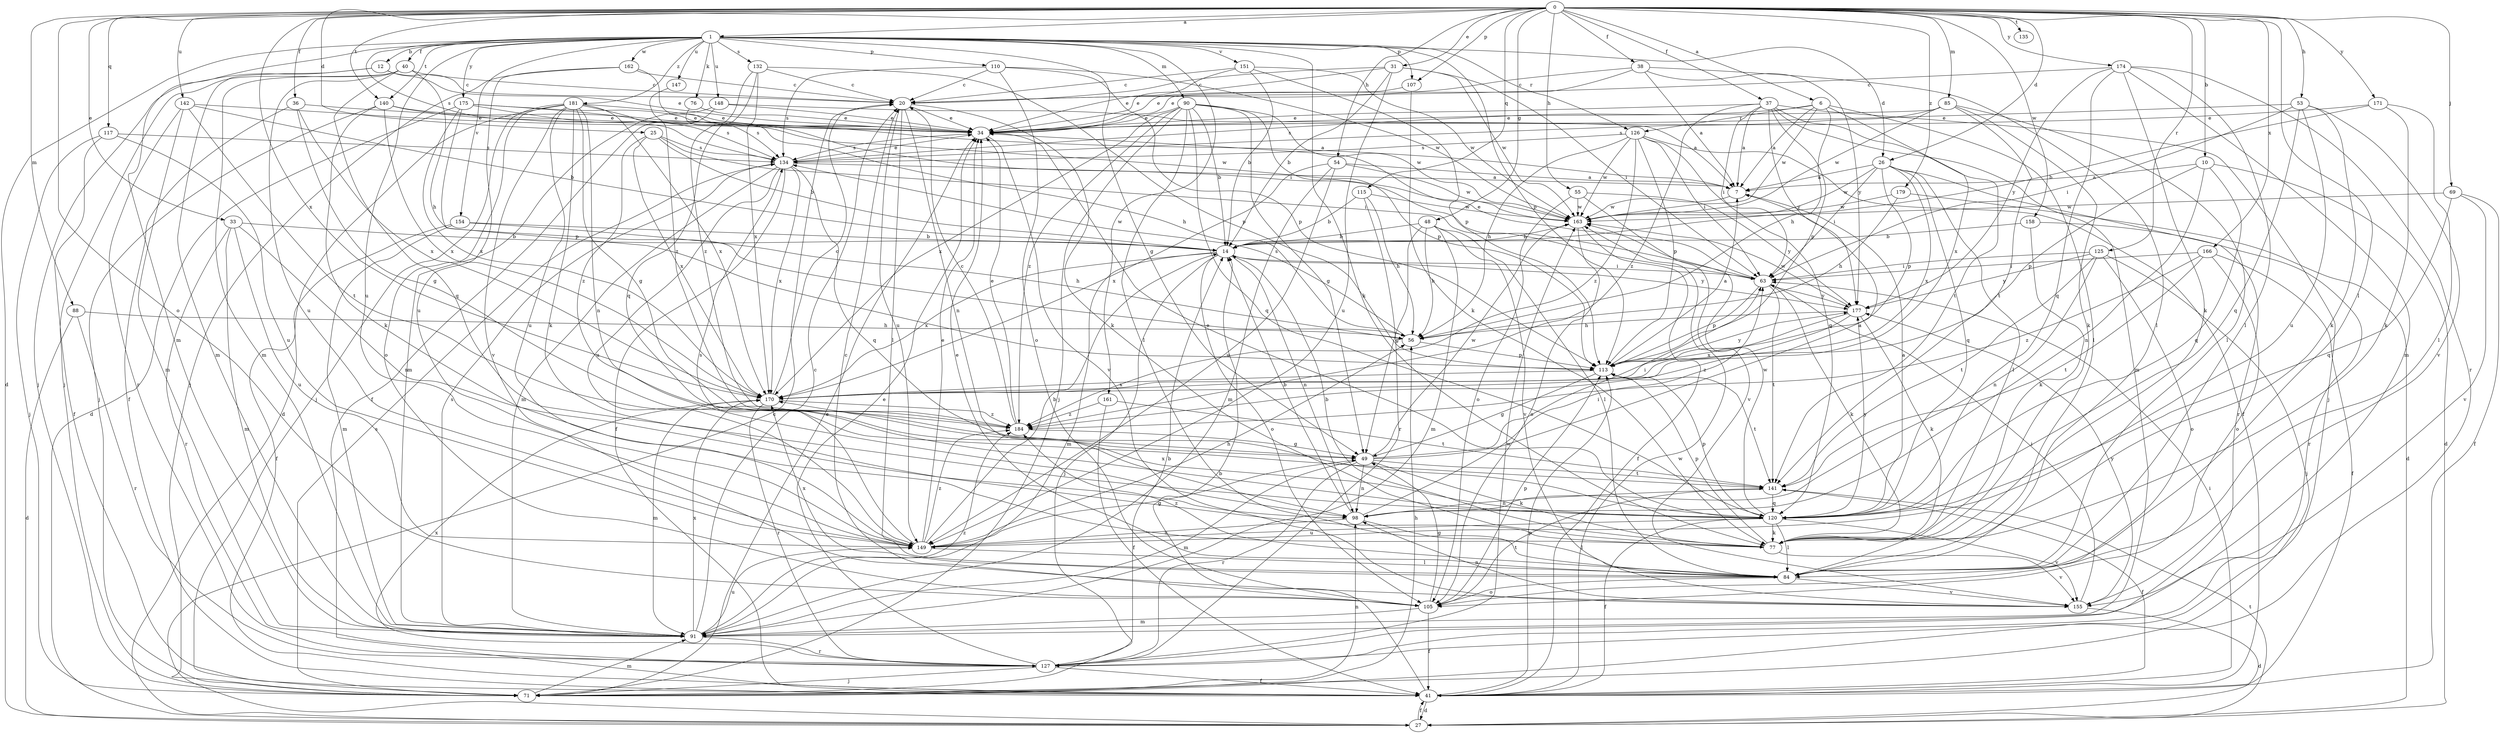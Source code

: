 strict digraph  {
0;
1;
6;
7;
10;
12;
14;
20;
25;
26;
27;
31;
33;
34;
36;
37;
38;
40;
41;
48;
49;
53;
54;
55;
56;
63;
69;
71;
76;
77;
84;
85;
88;
90;
91;
98;
105;
107;
110;
113;
115;
117;
120;
125;
126;
127;
132;
134;
135;
140;
141;
142;
147;
148;
149;
151;
154;
155;
158;
161;
162;
163;
166;
170;
171;
174;
175;
177;
179;
181;
184;
0 -> 1  [label=a];
0 -> 6  [label=a];
0 -> 10  [label=b];
0 -> 25  [label=d];
0 -> 26  [label=d];
0 -> 31  [label=e];
0 -> 33  [label=e];
0 -> 36  [label=f];
0 -> 37  [label=f];
0 -> 38  [label=f];
0 -> 48  [label=g];
0 -> 53  [label=h];
0 -> 54  [label=h];
0 -> 55  [label=h];
0 -> 69  [label=j];
0 -> 84  [label=l];
0 -> 85  [label=m];
0 -> 88  [label=m];
0 -> 105  [label=o];
0 -> 107  [label=p];
0 -> 115  [label=q];
0 -> 117  [label=q];
0 -> 125  [label=r];
0 -> 135  [label=t];
0 -> 140  [label=t];
0 -> 142  [label=u];
0 -> 158  [label=w];
0 -> 166  [label=x];
0 -> 170  [label=x];
0 -> 171  [label=y];
0 -> 174  [label=y];
0 -> 179  [label=z];
1 -> 12  [label=b];
1 -> 26  [label=d];
1 -> 27  [label=d];
1 -> 40  [label=f];
1 -> 49  [label=g];
1 -> 76  [label=k];
1 -> 77  [label=k];
1 -> 90  [label=m];
1 -> 91  [label=m];
1 -> 107  [label=p];
1 -> 110  [label=p];
1 -> 113  [label=p];
1 -> 126  [label=r];
1 -> 132  [label=s];
1 -> 134  [label=s];
1 -> 140  [label=t];
1 -> 147  [label=u];
1 -> 148  [label=u];
1 -> 149  [label=u];
1 -> 151  [label=v];
1 -> 154  [label=v];
1 -> 161  [label=w];
1 -> 162  [label=w];
1 -> 175  [label=y];
1 -> 181  [label=z];
6 -> 7  [label=a];
6 -> 56  [label=h];
6 -> 84  [label=l];
6 -> 126  [label=r];
6 -> 134  [label=s];
6 -> 163  [label=w];
6 -> 170  [label=x];
7 -> 163  [label=w];
10 -> 7  [label=a];
10 -> 27  [label=d];
10 -> 98  [label=n];
10 -> 113  [label=p];
10 -> 120  [label=q];
12 -> 20  [label=c];
12 -> 34  [label=e];
12 -> 71  [label=j];
12 -> 91  [label=m];
14 -> 63  [label=i];
14 -> 71  [label=j];
14 -> 91  [label=m];
14 -> 98  [label=n];
14 -> 105  [label=o];
14 -> 170  [label=x];
14 -> 177  [label=y];
20 -> 34  [label=e];
20 -> 77  [label=k];
20 -> 84  [label=l];
20 -> 98  [label=n];
20 -> 149  [label=u];
25 -> 14  [label=b];
25 -> 63  [label=i];
25 -> 134  [label=s];
25 -> 170  [label=x];
25 -> 184  [label=z];
26 -> 7  [label=a];
26 -> 63  [label=i];
26 -> 84  [label=l];
26 -> 113  [label=p];
26 -> 120  [label=q];
26 -> 127  [label=r];
26 -> 163  [label=w];
26 -> 170  [label=x];
27 -> 20  [label=c];
27 -> 41  [label=f];
27 -> 141  [label=t];
31 -> 14  [label=b];
31 -> 20  [label=c];
31 -> 34  [label=e];
31 -> 63  [label=i];
31 -> 149  [label=u];
31 -> 163  [label=w];
33 -> 14  [label=b];
33 -> 91  [label=m];
33 -> 98  [label=n];
33 -> 127  [label=r];
33 -> 149  [label=u];
34 -> 134  [label=s];
34 -> 155  [label=v];
36 -> 34  [label=e];
36 -> 41  [label=f];
36 -> 49  [label=g];
36 -> 170  [label=x];
37 -> 7  [label=a];
37 -> 34  [label=e];
37 -> 63  [label=i];
37 -> 71  [label=j];
37 -> 91  [label=m];
37 -> 113  [label=p];
37 -> 141  [label=t];
37 -> 177  [label=y];
37 -> 184  [label=z];
38 -> 7  [label=a];
38 -> 20  [label=c];
38 -> 34  [label=e];
38 -> 84  [label=l];
38 -> 177  [label=y];
40 -> 20  [label=c];
40 -> 56  [label=h];
40 -> 71  [label=j];
40 -> 91  [label=m];
40 -> 120  [label=q];
40 -> 149  [label=u];
41 -> 14  [label=b];
41 -> 27  [label=d];
41 -> 63  [label=i];
41 -> 113  [label=p];
41 -> 163  [label=w];
48 -> 14  [label=b];
48 -> 49  [label=g];
48 -> 56  [label=h];
48 -> 84  [label=l];
48 -> 91  [label=m];
48 -> 155  [label=v];
49 -> 7  [label=a];
49 -> 63  [label=i];
49 -> 77  [label=k];
49 -> 91  [label=m];
49 -> 98  [label=n];
49 -> 127  [label=r];
49 -> 141  [label=t];
49 -> 163  [label=w];
53 -> 34  [label=e];
53 -> 63  [label=i];
53 -> 77  [label=k];
53 -> 120  [label=q];
53 -> 149  [label=u];
53 -> 155  [label=v];
54 -> 7  [label=a];
54 -> 91  [label=m];
54 -> 149  [label=u];
54 -> 163  [label=w];
54 -> 170  [label=x];
55 -> 105  [label=o];
55 -> 155  [label=v];
55 -> 163  [label=w];
55 -> 177  [label=y];
56 -> 113  [label=p];
56 -> 134  [label=s];
63 -> 34  [label=e];
63 -> 77  [label=k];
63 -> 113  [label=p];
63 -> 141  [label=t];
63 -> 177  [label=y];
69 -> 41  [label=f];
69 -> 120  [label=q];
69 -> 155  [label=v];
69 -> 163  [label=w];
71 -> 34  [label=e];
71 -> 56  [label=h];
71 -> 91  [label=m];
71 -> 98  [label=n];
71 -> 134  [label=s];
76 -> 34  [label=e];
76 -> 134  [label=s];
77 -> 14  [label=b];
77 -> 113  [label=p];
77 -> 155  [label=v];
84 -> 34  [label=e];
84 -> 105  [label=o];
84 -> 155  [label=v];
84 -> 170  [label=x];
84 -> 184  [label=z];
85 -> 34  [label=e];
85 -> 77  [label=k];
85 -> 84  [label=l];
85 -> 134  [label=s];
85 -> 141  [label=t];
85 -> 163  [label=w];
88 -> 27  [label=d];
88 -> 56  [label=h];
88 -> 127  [label=r];
90 -> 14  [label=b];
90 -> 34  [label=e];
90 -> 49  [label=g];
90 -> 71  [label=j];
90 -> 84  [label=l];
90 -> 113  [label=p];
90 -> 120  [label=q];
90 -> 163  [label=w];
90 -> 170  [label=x];
90 -> 184  [label=z];
91 -> 20  [label=c];
91 -> 127  [label=r];
91 -> 134  [label=s];
91 -> 149  [label=u];
91 -> 170  [label=x];
91 -> 184  [label=z];
98 -> 14  [label=b];
98 -> 63  [label=i];
98 -> 84  [label=l];
98 -> 149  [label=u];
105 -> 20  [label=c];
105 -> 41  [label=f];
105 -> 49  [label=g];
105 -> 91  [label=m];
105 -> 113  [label=p];
105 -> 141  [label=t];
107 -> 34  [label=e];
107 -> 77  [label=k];
110 -> 20  [label=c];
110 -> 105  [label=o];
110 -> 113  [label=p];
110 -> 134  [label=s];
110 -> 163  [label=w];
113 -> 7  [label=a];
113 -> 49  [label=g];
113 -> 141  [label=t];
113 -> 170  [label=x];
113 -> 177  [label=y];
115 -> 14  [label=b];
115 -> 56  [label=h];
115 -> 127  [label=r];
115 -> 163  [label=w];
117 -> 41  [label=f];
117 -> 71  [label=j];
117 -> 134  [label=s];
117 -> 149  [label=u];
120 -> 7  [label=a];
120 -> 34  [label=e];
120 -> 41  [label=f];
120 -> 77  [label=k];
120 -> 84  [label=l];
120 -> 113  [label=p];
120 -> 149  [label=u];
120 -> 155  [label=v];
120 -> 163  [label=w];
120 -> 170  [label=x];
120 -> 177  [label=y];
125 -> 63  [label=i];
125 -> 71  [label=j];
125 -> 98  [label=n];
125 -> 105  [label=o];
125 -> 141  [label=t];
125 -> 177  [label=y];
126 -> 41  [label=f];
126 -> 56  [label=h];
126 -> 63  [label=i];
126 -> 113  [label=p];
126 -> 120  [label=q];
126 -> 134  [label=s];
126 -> 163  [label=w];
126 -> 184  [label=z];
127 -> 14  [label=b];
127 -> 34  [label=e];
127 -> 41  [label=f];
127 -> 71  [label=j];
127 -> 163  [label=w];
127 -> 170  [label=x];
132 -> 20  [label=c];
132 -> 113  [label=p];
132 -> 120  [label=q];
132 -> 170  [label=x];
132 -> 184  [label=z];
134 -> 7  [label=a];
134 -> 34  [label=e];
134 -> 41  [label=f];
134 -> 91  [label=m];
134 -> 120  [label=q];
134 -> 149  [label=u];
134 -> 170  [label=x];
140 -> 34  [label=e];
140 -> 71  [label=j];
140 -> 77  [label=k];
140 -> 163  [label=w];
140 -> 170  [label=x];
141 -> 41  [label=f];
141 -> 98  [label=n];
141 -> 120  [label=q];
142 -> 14  [label=b];
142 -> 34  [label=e];
142 -> 91  [label=m];
142 -> 127  [label=r];
142 -> 141  [label=t];
147 -> 184  [label=z];
148 -> 7  [label=a];
148 -> 34  [label=e];
148 -> 41  [label=f];
148 -> 91  [label=m];
149 -> 14  [label=b];
149 -> 34  [label=e];
149 -> 49  [label=g];
149 -> 56  [label=h];
149 -> 84  [label=l];
149 -> 134  [label=s];
149 -> 184  [label=z];
151 -> 14  [label=b];
151 -> 20  [label=c];
151 -> 34  [label=e];
151 -> 113  [label=p];
151 -> 163  [label=w];
154 -> 14  [label=b];
154 -> 41  [label=f];
154 -> 56  [label=h];
154 -> 91  [label=m];
155 -> 27  [label=d];
155 -> 63  [label=i];
155 -> 98  [label=n];
155 -> 177  [label=y];
158 -> 14  [label=b];
158 -> 77  [label=k];
158 -> 127  [label=r];
161 -> 41  [label=f];
161 -> 141  [label=t];
161 -> 184  [label=z];
162 -> 20  [label=c];
162 -> 63  [label=i];
162 -> 71  [label=j];
162 -> 149  [label=u];
163 -> 14  [label=b];
163 -> 41  [label=f];
163 -> 105  [label=o];
166 -> 41  [label=f];
166 -> 63  [label=i];
166 -> 105  [label=o];
166 -> 141  [label=t];
166 -> 184  [label=z];
170 -> 20  [label=c];
170 -> 91  [label=m];
170 -> 127  [label=r];
170 -> 184  [label=z];
171 -> 14  [label=b];
171 -> 34  [label=e];
171 -> 77  [label=k];
171 -> 84  [label=l];
174 -> 20  [label=c];
174 -> 77  [label=k];
174 -> 84  [label=l];
174 -> 91  [label=m];
174 -> 120  [label=q];
174 -> 127  [label=r];
174 -> 177  [label=y];
175 -> 7  [label=a];
175 -> 27  [label=d];
175 -> 34  [label=e];
175 -> 113  [label=p];
175 -> 134  [label=s];
175 -> 170  [label=x];
177 -> 56  [label=h];
177 -> 77  [label=k];
177 -> 163  [label=w];
177 -> 170  [label=x];
177 -> 184  [label=z];
179 -> 27  [label=d];
179 -> 56  [label=h];
179 -> 163  [label=w];
181 -> 27  [label=d];
181 -> 34  [label=e];
181 -> 49  [label=g];
181 -> 56  [label=h];
181 -> 71  [label=j];
181 -> 77  [label=k];
181 -> 98  [label=n];
181 -> 105  [label=o];
181 -> 149  [label=u];
181 -> 155  [label=v];
181 -> 170  [label=x];
184 -> 20  [label=c];
184 -> 34  [label=e];
184 -> 49  [label=g];
}

